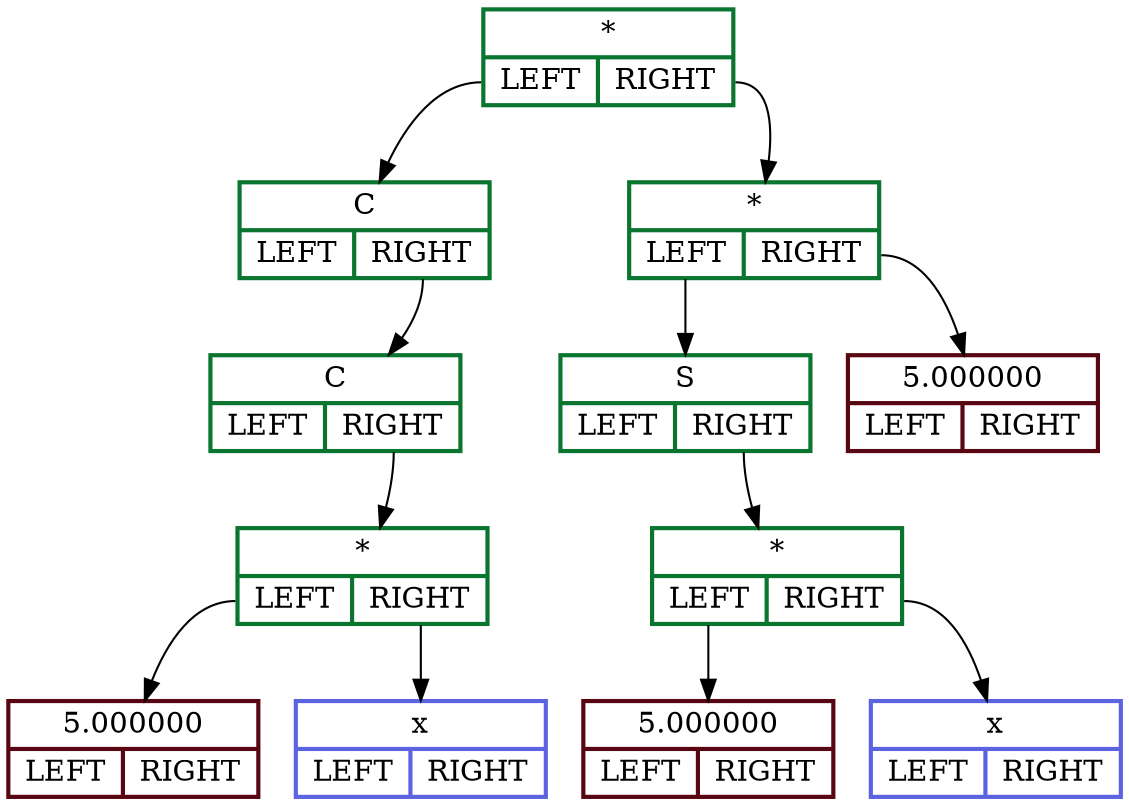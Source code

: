 digraph data{
rankdir = TB;
node00000210e15e6090[ shape = record,style = bold, color = "#09752e", label = " { <f2> * | { <f3> LEFT | <f4> RIGHT } } "];
node00000210e15e60b0[ shape = record,style = bold, color = "#09752e", label = " { <f2> C | { <f3> LEFT | <f4> RIGHT } } "];
node00000210e15e60d0[ shape = record,style = bold, color = "#09752e", label = " { <f2> C | { <f3> LEFT | <f4> RIGHT } } "];
node00000210e15e60f0[ shape = record,style = bold, color = "#09752e", label = " { <f2> * | { <f3> LEFT | <f4> RIGHT } } "];
node00000210e15e6110[ shape = record, style = bold, color = "#580612", label = " { <f2> 5.000000 | { <f3> LEFT | <f4> RIGHT } } "];
node00000210e15e6130[ shape = record,style = bold, color = "#5b63e0", penwidth = 2.0, label = " { <f2> x | { <f3> LEFT | <f4> RIGHT } } "];
node00000210e15e6150[ shape = record,style = bold, color = "#09752e", label = " { <f2> * | { <f3> LEFT | <f4> RIGHT } } "];
node00000210e15e61d0[ shape = record,style = bold, color = "#09752e", label = " { <f2> S | { <f3> LEFT | <f4> RIGHT } } "];
node00000210e15e61f0[ shape = record,style = bold, color = "#09752e", label = " { <f2> * | { <f3> LEFT | <f4> RIGHT } } "];
node00000210e15e6210[ shape = record, style = bold, color = "#580612", label = " { <f2> 5.000000 | { <f3> LEFT | <f4> RIGHT } } "];
node00000210e15e6230[ shape = record,style = bold, color = "#5b63e0", penwidth = 2.0, label = " { <f2> x | { <f3> LEFT | <f4> RIGHT } } "];
node00000210e15e6350[ shape = record, style = bold, color = "#580612", label = " { <f2> 5.000000 | { <f3> LEFT | <f4> RIGHT } } "];
node00000210e15e6090:<f3>->node00000210e15e60b0
node00000210e15e60b0:<f4>->node00000210e15e60d0
node00000210e15e60d0:<f4>->node00000210e15e60f0
node00000210e15e60f0:<f3>->node00000210e15e6110
node00000210e15e60f0:<f4>->node00000210e15e6130
node00000210e15e6090:<f4>->node00000210e15e6150
node00000210e15e6150:<f3>->node00000210e15e61d0
node00000210e15e61d0:<f4>->node00000210e15e61f0
node00000210e15e61f0:<f3>->node00000210e15e6210
node00000210e15e61f0:<f4>->node00000210e15e6230
node00000210e15e6150:<f4>->node00000210e15e6350
}

